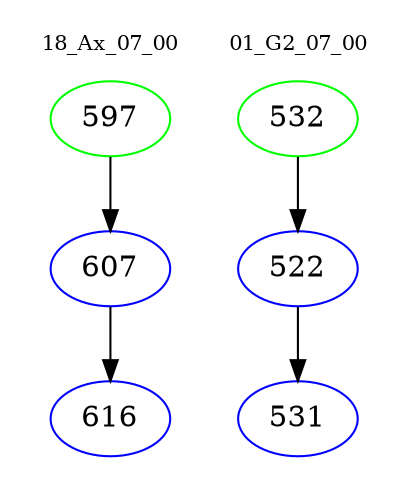 digraph{
subgraph cluster_0 {
color = white
label = "18_Ax_07_00";
fontsize=10;
T0_597 [label="597", color="green"]
T0_597 -> T0_607 [color="black"]
T0_607 [label="607", color="blue"]
T0_607 -> T0_616 [color="black"]
T0_616 [label="616", color="blue"]
}
subgraph cluster_1 {
color = white
label = "01_G2_07_00";
fontsize=10;
T1_532 [label="532", color="green"]
T1_532 -> T1_522 [color="black"]
T1_522 [label="522", color="blue"]
T1_522 -> T1_531 [color="black"]
T1_531 [label="531", color="blue"]
}
}
